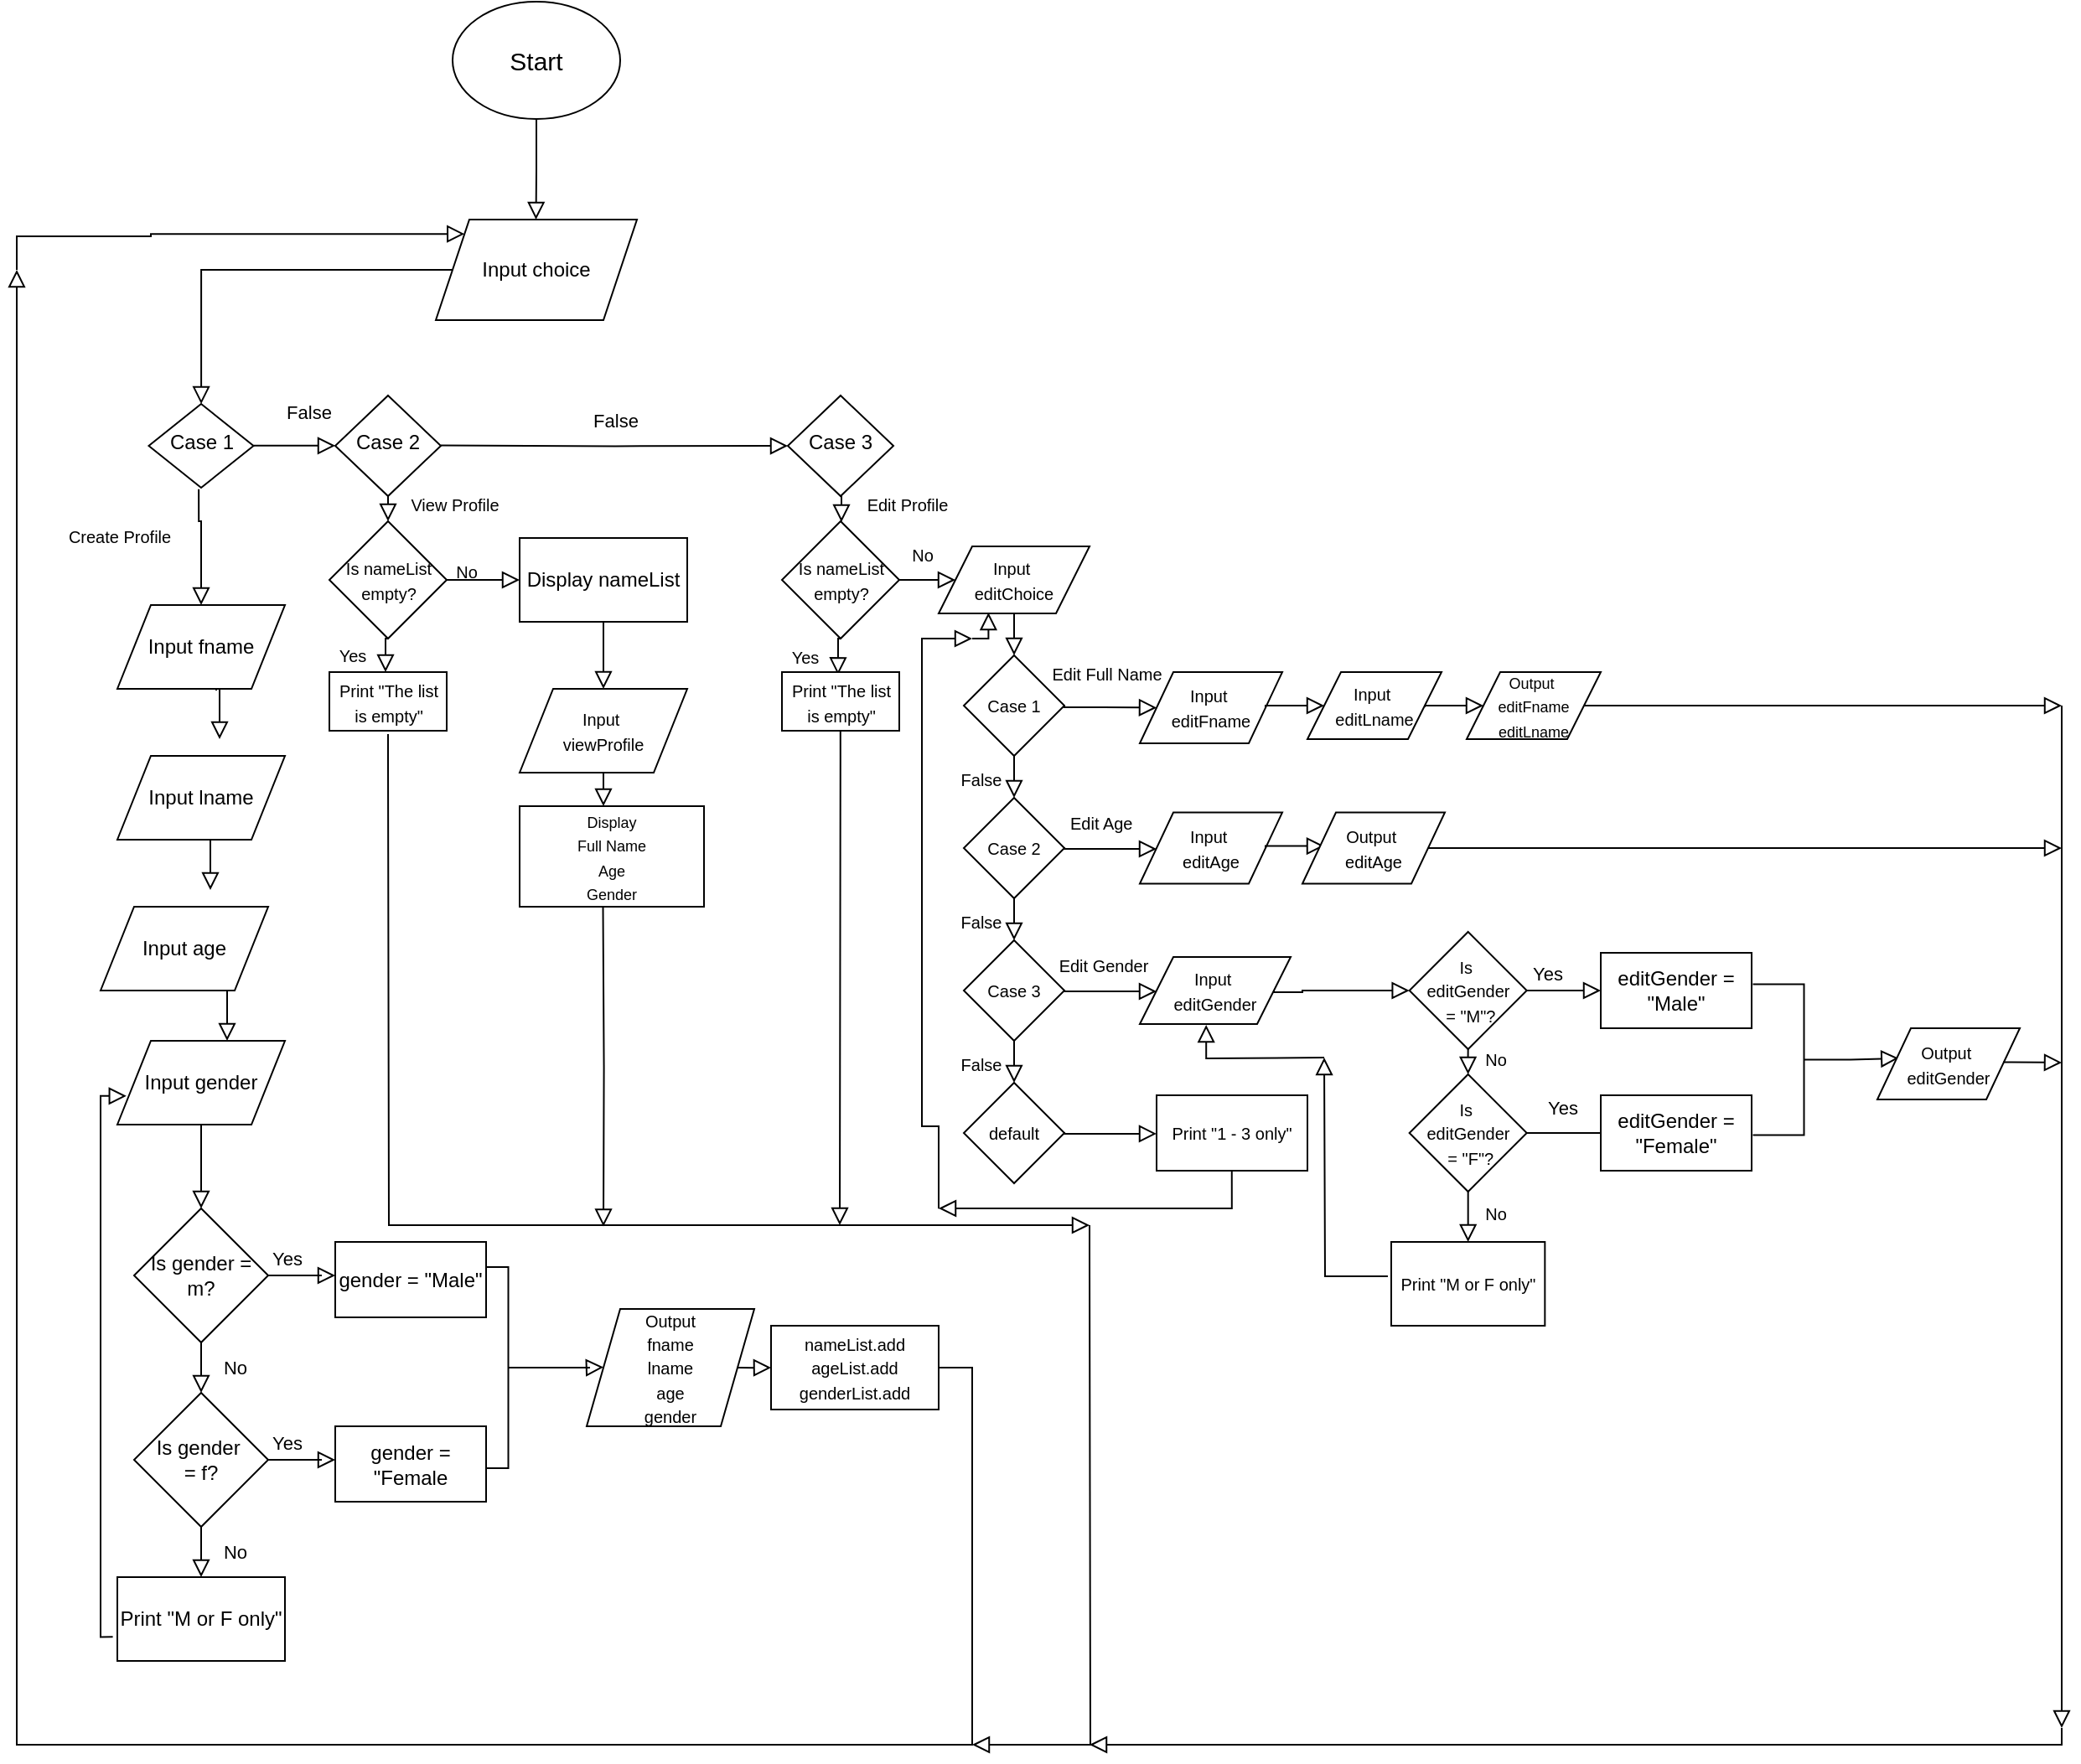 <mxfile version="25.0.1">
  <diagram id="C5RBs43oDa-KdzZeNtuy" name="Page-1">
    <mxGraphModel dx="1500" dy="746" grid="1" gridSize="10" guides="1" tooltips="1" connect="1" arrows="1" fold="1" page="1" pageScale="1" pageWidth="1654" pageHeight="2336" math="0" shadow="0">
      <root>
        <mxCell id="WIyWlLk6GJQsqaUBKTNV-0" />
        <mxCell id="WIyWlLk6GJQsqaUBKTNV-1" parent="WIyWlLk6GJQsqaUBKTNV-0" />
        <mxCell id="WIyWlLk6GJQsqaUBKTNV-2" value="" style="rounded=0;html=1;jettySize=auto;orthogonalLoop=1;fontSize=11;endArrow=block;endFill=0;endSize=8;strokeWidth=1;shadow=0;labelBackgroundColor=none;edgeStyle=orthogonalEdgeStyle;exitX=0.5;exitY=1;exitDx=0;exitDy=0;" parent="WIyWlLk6GJQsqaUBKTNV-1" source="nmM_pcnVhzWw3TYfgnPR-0" edge="1">
          <mxGeometry relative="1" as="geometry">
            <mxPoint x="369.77" y="80" as="sourcePoint" />
            <mxPoint x="369.77" y="130" as="targetPoint" />
          </mxGeometry>
        </mxCell>
        <mxCell id="WIyWlLk6GJQsqaUBKTNV-4" value="" style="rounded=0;html=1;jettySize=auto;orthogonalLoop=1;fontSize=11;endArrow=block;endFill=0;endSize=8;strokeWidth=1;shadow=0;labelBackgroundColor=none;edgeStyle=orthogonalEdgeStyle;" parent="WIyWlLk6GJQsqaUBKTNV-1" source="nmM_pcnVhzWw3TYfgnPR-1" target="WIyWlLk6GJQsqaUBKTNV-10" edge="1">
          <mxGeometry y="20" relative="1" as="geometry">
            <mxPoint as="offset" />
            <mxPoint x="370" y="200.0" as="sourcePoint" />
          </mxGeometry>
        </mxCell>
        <mxCell id="WIyWlLk6GJQsqaUBKTNV-8" value="False" style="rounded=0;html=1;jettySize=auto;orthogonalLoop=1;fontSize=11;endArrow=block;endFill=0;endSize=8;strokeWidth=1;shadow=0;labelBackgroundColor=none;edgeStyle=orthogonalEdgeStyle;" parent="WIyWlLk6GJQsqaUBKTNV-1" edge="1">
          <mxGeometry x="0.333" y="20" relative="1" as="geometry">
            <mxPoint as="offset" />
            <mxPoint x="201.25" y="264.86" as="sourcePoint" />
            <mxPoint x="250" y="264.86" as="targetPoint" />
            <Array as="points">
              <mxPoint x="250" y="264.86" />
            </Array>
          </mxGeometry>
        </mxCell>
        <mxCell id="WIyWlLk6GJQsqaUBKTNV-10" value="Case 1" style="rhombus;whiteSpace=wrap;html=1;shadow=0;fontFamily=Helvetica;fontSize=12;align=center;strokeWidth=1;spacing=6;spacingTop=-4;" parent="WIyWlLk6GJQsqaUBKTNV-1" vertex="1">
          <mxGeometry x="138.75" y="240" width="62.5" height="50" as="geometry" />
        </mxCell>
        <mxCell id="nmM_pcnVhzWw3TYfgnPR-0" value="&lt;font style=&quot;font-size: 15px;&quot;&gt;Start&lt;/font&gt;" style="ellipse;whiteSpace=wrap;html=1;" parent="WIyWlLk6GJQsqaUBKTNV-1" vertex="1">
          <mxGeometry x="320" width="100" height="70" as="geometry" />
        </mxCell>
        <mxCell id="nmM_pcnVhzWw3TYfgnPR-1" value="Input choice" style="shape=parallelogram;perimeter=parallelogramPerimeter;whiteSpace=wrap;html=1;fixedSize=1;" parent="WIyWlLk6GJQsqaUBKTNV-1" vertex="1">
          <mxGeometry x="310" y="130" width="120" height="60" as="geometry" />
        </mxCell>
        <mxCell id="nmM_pcnVhzWw3TYfgnPR-4" value="Input fname" style="shape=parallelogram;perimeter=parallelogramPerimeter;whiteSpace=wrap;html=1;fixedSize=1;" parent="WIyWlLk6GJQsqaUBKTNV-1" vertex="1">
          <mxGeometry x="120" y="360" width="100" height="50" as="geometry" />
        </mxCell>
        <mxCell id="nmM_pcnVhzWw3TYfgnPR-9" value="&lt;font style=&quot;font-size: 10px;&quot;&gt;Create Profile&lt;/font&gt;" style="rounded=0;html=1;jettySize=auto;orthogonalLoop=1;fontSize=11;endArrow=block;endFill=0;endSize=8;strokeWidth=1;shadow=0;labelBackgroundColor=none;edgeStyle=orthogonalEdgeStyle;exitX=0.477;exitY=1.017;exitDx=0;exitDy=0;exitPerimeter=0;entryX=0.5;entryY=0;entryDx=0;entryDy=0;" parent="WIyWlLk6GJQsqaUBKTNV-1" source="WIyWlLk6GJQsqaUBKTNV-10" target="nmM_pcnVhzWw3TYfgnPR-4" edge="1">
          <mxGeometry x="-0.196" y="-49" relative="1" as="geometry">
            <mxPoint y="1" as="offset" />
            <mxPoint x="140" y="330" as="sourcePoint" />
            <mxPoint x="260" y="330" as="targetPoint" />
            <Array as="points">
              <mxPoint x="169" y="310" />
              <mxPoint x="170" y="310" />
            </Array>
          </mxGeometry>
        </mxCell>
        <mxCell id="nmM_pcnVhzWw3TYfgnPR-10" value="Input lname" style="shape=parallelogram;perimeter=parallelogramPerimeter;whiteSpace=wrap;html=1;fixedSize=1;" parent="WIyWlLk6GJQsqaUBKTNV-1" vertex="1">
          <mxGeometry x="120" y="450" width="100" height="50" as="geometry" />
        </mxCell>
        <mxCell id="nmM_pcnVhzWw3TYfgnPR-11" value="Input age" style="shape=parallelogram;perimeter=parallelogramPerimeter;whiteSpace=wrap;html=1;fixedSize=1;" parent="WIyWlLk6GJQsqaUBKTNV-1" vertex="1">
          <mxGeometry x="110" y="540" width="100" height="50" as="geometry" />
        </mxCell>
        <mxCell id="nmM_pcnVhzWw3TYfgnPR-13" value="" style="rounded=0;html=1;jettySize=auto;orthogonalLoop=1;fontSize=11;endArrow=block;endFill=0;endSize=8;strokeWidth=1;shadow=0;labelBackgroundColor=none;edgeStyle=orthogonalEdgeStyle;exitX=0.477;exitY=1.017;exitDx=0;exitDy=0;exitPerimeter=0;" parent="WIyWlLk6GJQsqaUBKTNV-1" edge="1">
          <mxGeometry x="0.084" y="50" relative="1" as="geometry">
            <mxPoint as="offset" />
            <mxPoint x="179" y="411" as="sourcePoint" />
            <mxPoint x="181" y="440" as="targetPoint" />
            <Array as="points">
              <mxPoint x="179" y="410" />
              <mxPoint x="181" y="410" />
            </Array>
          </mxGeometry>
        </mxCell>
        <mxCell id="nmM_pcnVhzWw3TYfgnPR-14" value="" style="rounded=0;html=1;jettySize=auto;orthogonalLoop=1;fontSize=11;endArrow=block;endFill=0;endSize=8;strokeWidth=1;shadow=0;labelBackgroundColor=none;edgeStyle=orthogonalEdgeStyle;exitX=0.5;exitY=1;exitDx=0;exitDy=0;entryX=0.5;entryY=0;entryDx=0;entryDy=0;" parent="WIyWlLk6GJQsqaUBKTNV-1" edge="1">
          <mxGeometry x="0.084" y="50" relative="1" as="geometry">
            <mxPoint as="offset" />
            <mxPoint x="164.5" y="500" as="sourcePoint" />
            <mxPoint x="175.5" y="530" as="targetPoint" />
            <Array as="points">
              <mxPoint x="175.5" y="500" />
            </Array>
          </mxGeometry>
        </mxCell>
        <mxCell id="nmM_pcnVhzWw3TYfgnPR-15" value="Input gender" style="shape=parallelogram;perimeter=parallelogramPerimeter;whiteSpace=wrap;html=1;fixedSize=1;" parent="WIyWlLk6GJQsqaUBKTNV-1" vertex="1">
          <mxGeometry x="120" y="620" width="100" height="50" as="geometry" />
        </mxCell>
        <mxCell id="nmM_pcnVhzWw3TYfgnPR-16" value="" style="rounded=0;html=1;jettySize=auto;orthogonalLoop=1;fontSize=11;endArrow=block;endFill=0;endSize=8;strokeWidth=1;shadow=0;labelBackgroundColor=none;edgeStyle=orthogonalEdgeStyle;exitX=0.5;exitY=1;exitDx=0;exitDy=0;entryX=0.5;entryY=0;entryDx=0;entryDy=0;" parent="WIyWlLk6GJQsqaUBKTNV-1" edge="1">
          <mxGeometry x="0.084" y="50" relative="1" as="geometry">
            <mxPoint as="offset" />
            <mxPoint x="174.5" y="590" as="sourcePoint" />
            <mxPoint x="185.5" y="620" as="targetPoint" />
            <Array as="points">
              <mxPoint x="185.5" y="590" />
            </Array>
          </mxGeometry>
        </mxCell>
        <mxCell id="nmM_pcnVhzWw3TYfgnPR-19" value="Is gender = m?" style="rhombus;whiteSpace=wrap;html=1;" parent="WIyWlLk6GJQsqaUBKTNV-1" vertex="1">
          <mxGeometry x="130" y="720" width="80" height="80" as="geometry" />
        </mxCell>
        <mxCell id="nmM_pcnVhzWw3TYfgnPR-24" value="" style="rounded=0;html=1;jettySize=auto;orthogonalLoop=1;fontSize=11;endArrow=block;endFill=0;endSize=8;strokeWidth=1;shadow=0;labelBackgroundColor=none;edgeStyle=orthogonalEdgeStyle;exitX=0.5;exitY=1;exitDx=0;exitDy=0;entryX=0.5;entryY=0;entryDx=0;entryDy=0;" parent="WIyWlLk6GJQsqaUBKTNV-1" source="nmM_pcnVhzWw3TYfgnPR-15" target="nmM_pcnVhzWw3TYfgnPR-19" edge="1">
          <mxGeometry x="0.084" y="50" relative="1" as="geometry">
            <mxPoint as="offset" />
            <mxPoint x="184.5" y="670.0" as="sourcePoint" />
            <mxPoint x="175.5" y="710" as="targetPoint" />
            <Array as="points">
              <mxPoint x="170" y="700" />
              <mxPoint x="170" y="700" />
            </Array>
          </mxGeometry>
        </mxCell>
        <mxCell id="nmM_pcnVhzWw3TYfgnPR-26" value="Yes" style="rounded=0;html=1;jettySize=auto;orthogonalLoop=1;fontSize=11;endArrow=block;endFill=0;endSize=8;strokeWidth=1;shadow=0;labelBackgroundColor=none;edgeStyle=orthogonalEdgeStyle;exitX=1;exitY=0.5;exitDx=0;exitDy=0;" parent="WIyWlLk6GJQsqaUBKTNV-1" source="nmM_pcnVhzWw3TYfgnPR-19" edge="1">
          <mxGeometry x="-0.444" y="10" relative="1" as="geometry">
            <mxPoint as="offset" />
            <mxPoint x="240" y="761" as="sourcePoint" />
            <mxPoint x="250" y="760" as="targetPoint" />
            <Array as="points">
              <mxPoint x="242" y="760" />
            </Array>
          </mxGeometry>
        </mxCell>
        <mxCell id="nmM_pcnVhzWw3TYfgnPR-27" value="No" style="rounded=0;html=1;jettySize=auto;orthogonalLoop=1;fontSize=11;endArrow=block;endFill=0;endSize=8;strokeWidth=1;shadow=0;labelBackgroundColor=none;edgeStyle=orthogonalEdgeStyle;exitX=0.5;exitY=1;exitDx=0;exitDy=0;" parent="WIyWlLk6GJQsqaUBKTNV-1" source="nmM_pcnVhzWw3TYfgnPR-19" edge="1">
          <mxGeometry y="20" relative="1" as="geometry">
            <mxPoint as="offset" />
            <mxPoint x="169" y="811" as="sourcePoint" />
            <mxPoint x="170" y="830" as="targetPoint" />
            <Array as="points">
              <mxPoint x="170" y="820" />
              <mxPoint x="170" y="820" />
            </Array>
          </mxGeometry>
        </mxCell>
        <mxCell id="nmM_pcnVhzWw3TYfgnPR-34" value="Is gender&amp;nbsp;&lt;div&gt;= f?&lt;/div&gt;" style="rhombus;whiteSpace=wrap;html=1;" parent="WIyWlLk6GJQsqaUBKTNV-1" vertex="1">
          <mxGeometry x="130" y="830" width="80" height="80" as="geometry" />
        </mxCell>
        <mxCell id="nmM_pcnVhzWw3TYfgnPR-35" value="Yes" style="rounded=0;html=1;jettySize=auto;orthogonalLoop=1;fontSize=11;endArrow=block;endFill=0;endSize=8;strokeWidth=1;shadow=0;labelBackgroundColor=none;edgeStyle=orthogonalEdgeStyle;exitX=1;exitY=0.5;exitDx=0;exitDy=0;" parent="WIyWlLk6GJQsqaUBKTNV-1" source="nmM_pcnVhzWw3TYfgnPR-34" edge="1">
          <mxGeometry x="-0.444" y="10" relative="1" as="geometry">
            <mxPoint as="offset" />
            <mxPoint x="240" y="871" as="sourcePoint" />
            <mxPoint x="250" y="870" as="targetPoint" />
            <Array as="points">
              <mxPoint x="242" y="870" />
            </Array>
          </mxGeometry>
        </mxCell>
        <mxCell id="nmM_pcnVhzWw3TYfgnPR-36" value="No" style="rounded=0;html=1;jettySize=auto;orthogonalLoop=1;fontSize=11;endArrow=block;endFill=0;endSize=8;strokeWidth=1;shadow=0;labelBackgroundColor=none;edgeStyle=orthogonalEdgeStyle;exitX=0.5;exitY=1;exitDx=0;exitDy=0;" parent="WIyWlLk6GJQsqaUBKTNV-1" source="nmM_pcnVhzWw3TYfgnPR-34" edge="1">
          <mxGeometry y="20" relative="1" as="geometry">
            <mxPoint as="offset" />
            <mxPoint x="169" y="921" as="sourcePoint" />
            <mxPoint x="170" y="940" as="targetPoint" />
            <Array as="points">
              <mxPoint x="170" y="930" />
              <mxPoint x="170" y="930" />
            </Array>
          </mxGeometry>
        </mxCell>
        <mxCell id="nmM_pcnVhzWw3TYfgnPR-37" value="Print &quot;M or F only&quot;" style="rounded=0;whiteSpace=wrap;html=1;" parent="WIyWlLk6GJQsqaUBKTNV-1" vertex="1">
          <mxGeometry x="120" y="940" width="100" height="50" as="geometry" />
        </mxCell>
        <mxCell id="nmM_pcnVhzWw3TYfgnPR-38" value="" style="rounded=0;html=1;jettySize=auto;orthogonalLoop=1;fontSize=11;endArrow=block;endFill=0;endSize=8;strokeWidth=1;shadow=0;labelBackgroundColor=none;edgeStyle=orthogonalEdgeStyle;exitX=-0.027;exitY=0.713;exitDx=0;exitDy=0;entryX=0.054;entryY=0.658;entryDx=0;entryDy=0;exitPerimeter=0;entryPerimeter=0;" parent="WIyWlLk6GJQsqaUBKTNV-1" source="nmM_pcnVhzWw3TYfgnPR-37" target="nmM_pcnVhzWw3TYfgnPR-15" edge="1">
          <mxGeometry x="0.085" y="50" relative="1" as="geometry">
            <mxPoint as="offset" />
            <mxPoint x="110" y="977.5" as="sourcePoint" />
            <mxPoint x="120" y="652.5" as="targetPoint" />
            <Array as="points">
              <mxPoint x="110" y="976" />
              <mxPoint x="110" y="653" />
            </Array>
          </mxGeometry>
        </mxCell>
        <mxCell id="nmM_pcnVhzWw3TYfgnPR-39" value="gender = &quot;Male&quot;" style="rounded=0;whiteSpace=wrap;html=1;" parent="WIyWlLk6GJQsqaUBKTNV-1" vertex="1">
          <mxGeometry x="250" y="740" width="90" height="45" as="geometry" />
        </mxCell>
        <mxCell id="nmM_pcnVhzWw3TYfgnPR-40" value="gender = &quot;Female" style="rounded=0;whiteSpace=wrap;html=1;" parent="WIyWlLk6GJQsqaUBKTNV-1" vertex="1">
          <mxGeometry x="250" y="850" width="90" height="45" as="geometry" />
        </mxCell>
        <mxCell id="nmM_pcnVhzWw3TYfgnPR-45" value="" style="shape=partialRectangle;bottom=1;right=1;left=1;top=0;fillColor=none;routingCenterX=-0.5;rotation=-90;" parent="WIyWlLk6GJQsqaUBKTNV-1" vertex="1">
          <mxGeometry x="287" y="808.75" width="120" height="12.5" as="geometry" />
        </mxCell>
        <mxCell id="nmM_pcnVhzWw3TYfgnPR-46" value="" style="rounded=0;html=1;jettySize=auto;orthogonalLoop=1;fontSize=11;endArrow=block;endFill=0;endSize=8;strokeWidth=1;shadow=0;labelBackgroundColor=none;edgeStyle=orthogonalEdgeStyle;exitX=0.5;exitY=1;exitDx=0;exitDy=0;" parent="WIyWlLk6GJQsqaUBKTNV-1" source="nmM_pcnVhzWw3TYfgnPR-45" edge="1">
          <mxGeometry x="-0.444" y="10" relative="1" as="geometry">
            <mxPoint as="offset" />
            <mxPoint x="370" y="814.76" as="sourcePoint" />
            <mxPoint x="410" y="814.76" as="targetPoint" />
            <Array as="points">
              <mxPoint x="402" y="815" />
            </Array>
          </mxGeometry>
        </mxCell>
        <mxCell id="nmM_pcnVhzWw3TYfgnPR-48" value="&lt;font style=&quot;font-size: 10px;&quot;&gt;Output&lt;/font&gt;&lt;div&gt;&lt;font style=&quot;font-size: 10px;&quot;&gt;fname&lt;/font&gt;&lt;/div&gt;&lt;div&gt;&lt;font style=&quot;font-size: 10px;&quot;&gt;lname&lt;/font&gt;&lt;/div&gt;&lt;div&gt;&lt;font style=&quot;font-size: 10px;&quot;&gt;age&lt;/font&gt;&lt;/div&gt;&lt;div&gt;&lt;font style=&quot;font-size: 10px;&quot;&gt;gender&lt;/font&gt;&lt;/div&gt;" style="shape=parallelogram;perimeter=parallelogramPerimeter;whiteSpace=wrap;html=1;fixedSize=1;" parent="WIyWlLk6GJQsqaUBKTNV-1" vertex="1">
          <mxGeometry x="400" y="780" width="100" height="70" as="geometry" />
        </mxCell>
        <mxCell id="nmM_pcnVhzWw3TYfgnPR-49" value="&lt;font style=&quot;font-size: 10px;&quot;&gt;nameList.add&lt;/font&gt;&lt;div&gt;&lt;font style=&quot;font-size: 10px;&quot;&gt;ageList.add&lt;/font&gt;&lt;/div&gt;&lt;div&gt;&lt;font style=&quot;font-size: 10px;&quot;&gt;genderList.add&lt;/font&gt;&lt;/div&gt;" style="rounded=0;whiteSpace=wrap;html=1;" parent="WIyWlLk6GJQsqaUBKTNV-1" vertex="1">
          <mxGeometry x="510" y="790" width="100" height="50" as="geometry" />
        </mxCell>
        <mxCell id="nmM_pcnVhzWw3TYfgnPR-50" value="" style="rounded=0;html=1;jettySize=auto;orthogonalLoop=1;fontSize=11;endArrow=block;endFill=0;endSize=8;strokeWidth=1;shadow=0;labelBackgroundColor=none;edgeStyle=orthogonalEdgeStyle;exitX=0.5;exitY=1;exitDx=0;exitDy=0;" parent="WIyWlLk6GJQsqaUBKTNV-1" edge="1">
          <mxGeometry x="-0.444" y="10" relative="1" as="geometry">
            <mxPoint as="offset" />
            <mxPoint x="490" y="815.05" as="sourcePoint" />
            <mxPoint x="510" y="815" as="targetPoint" />
            <Array as="points">
              <mxPoint x="500" y="815" />
            </Array>
          </mxGeometry>
        </mxCell>
        <mxCell id="nmM_pcnVhzWw3TYfgnPR-51" value="" style="rounded=0;html=1;jettySize=auto;orthogonalLoop=1;fontSize=11;endArrow=block;endFill=0;endSize=8;strokeWidth=1;shadow=0;labelBackgroundColor=none;edgeStyle=orthogonalEdgeStyle;exitX=1;exitY=0.5;exitDx=0;exitDy=0;" parent="WIyWlLk6GJQsqaUBKTNV-1" source="nmM_pcnVhzWw3TYfgnPR-49" edge="1">
          <mxGeometry x="0.085" y="50" relative="1" as="geometry">
            <mxPoint as="offset" />
            <mxPoint x="728" y="990" as="sourcePoint" />
            <mxPoint x="60" y="160" as="targetPoint" />
            <Array as="points">
              <mxPoint x="630" y="815" />
              <mxPoint x="630" y="1040" />
            </Array>
          </mxGeometry>
        </mxCell>
        <mxCell id="nmM_pcnVhzWw3TYfgnPR-53" value="Case 2" style="rhombus;whiteSpace=wrap;html=1;shadow=0;fontFamily=Helvetica;fontSize=12;align=center;strokeWidth=1;spacing=6;spacingTop=-4;" parent="WIyWlLk6GJQsqaUBKTNV-1" vertex="1">
          <mxGeometry x="250" y="235" width="63" height="60" as="geometry" />
        </mxCell>
        <mxCell id="nmM_pcnVhzWw3TYfgnPR-54" value="&lt;span style=&quot;font-size: 10px;&quot;&gt;Is nameList empty?&lt;/span&gt;" style="rhombus;whiteSpace=wrap;html=1;" parent="WIyWlLk6GJQsqaUBKTNV-1" vertex="1">
          <mxGeometry x="246.5" y="310" width="70" height="70" as="geometry" />
        </mxCell>
        <mxCell id="nmM_pcnVhzWw3TYfgnPR-55" value="&lt;span style=&quot;font-size: 10px;&quot;&gt;View Profile&lt;/span&gt;" style="rounded=0;html=1;jettySize=auto;orthogonalLoop=1;fontSize=11;endArrow=block;endFill=0;endSize=8;strokeWidth=1;shadow=0;labelBackgroundColor=none;edgeStyle=orthogonalEdgeStyle;entryX=0.5;entryY=0;entryDx=0;entryDy=0;exitX=0.5;exitY=1;exitDx=0;exitDy=0;" parent="WIyWlLk6GJQsqaUBKTNV-1" source="nmM_pcnVhzWw3TYfgnPR-53" target="nmM_pcnVhzWw3TYfgnPR-54" edge="1">
          <mxGeometry x="-0.333" y="39" relative="1" as="geometry">
            <mxPoint as="offset" />
            <mxPoint x="281" y="300" as="sourcePoint" />
            <mxPoint x="282" y="360" as="targetPoint" />
            <Array as="points">
              <mxPoint x="282" y="310" />
            </Array>
          </mxGeometry>
        </mxCell>
        <mxCell id="nmM_pcnVhzWw3TYfgnPR-59" value="&lt;font style=&quot;font-size: 10px;&quot;&gt;Yes&lt;/font&gt;" style="rounded=0;html=1;jettySize=auto;orthogonalLoop=1;fontSize=11;endArrow=block;endFill=0;endSize=8;strokeWidth=1;shadow=0;labelBackgroundColor=none;edgeStyle=orthogonalEdgeStyle;exitX=0.5;exitY=1;exitDx=0;exitDy=0;" parent="WIyWlLk6GJQsqaUBKTNV-1" source="nmM_pcnVhzWw3TYfgnPR-54" edge="1">
          <mxGeometry x="0.07" y="-20" relative="1" as="geometry">
            <mxPoint as="offset" />
            <mxPoint x="280" y="384.76" as="sourcePoint" />
            <mxPoint x="280" y="400" as="targetPoint" />
            <Array as="points">
              <mxPoint x="280" y="380" />
            </Array>
          </mxGeometry>
        </mxCell>
        <mxCell id="nmM_pcnVhzWw3TYfgnPR-60" value="&lt;font style=&quot;font-size: 10px;&quot;&gt;Print &quot;The list is empty&quot;&lt;/font&gt;" style="rounded=0;whiteSpace=wrap;html=1;" parent="WIyWlLk6GJQsqaUBKTNV-1" vertex="1">
          <mxGeometry x="246.5" y="400" width="70" height="35" as="geometry" />
        </mxCell>
        <mxCell id="nmM_pcnVhzWw3TYfgnPR-61" value="" style="rounded=0;html=1;jettySize=auto;orthogonalLoop=1;fontSize=11;endArrow=block;endFill=0;endSize=8;strokeWidth=1;shadow=0;labelBackgroundColor=none;edgeStyle=orthogonalEdgeStyle;exitX=0.5;exitY=1;exitDx=0;exitDy=0;" parent="WIyWlLk6GJQsqaUBKTNV-1" edge="1">
          <mxGeometry x="0.084" y="50" relative="1" as="geometry">
            <mxPoint as="offset" />
            <mxPoint x="281.5" y="437" as="sourcePoint" />
            <mxPoint x="700" y="730" as="targetPoint" />
            <Array as="points">
              <mxPoint x="282" y="452" />
              <mxPoint x="282" y="452" />
            </Array>
          </mxGeometry>
        </mxCell>
        <mxCell id="nmM_pcnVhzWw3TYfgnPR-63" value="" style="rounded=0;html=1;jettySize=auto;orthogonalLoop=1;fontSize=11;endArrow=block;endFill=0;endSize=8;strokeWidth=1;shadow=0;labelBackgroundColor=none;edgeStyle=orthogonalEdgeStyle;" parent="WIyWlLk6GJQsqaUBKTNV-1" edge="1">
          <mxGeometry x="0.084" y="50" relative="1" as="geometry">
            <mxPoint as="offset" />
            <mxPoint x="700" y="730" as="sourcePoint" />
            <mxPoint x="630" y="1040" as="targetPoint" />
            <Array as="points">
              <mxPoint x="700.5" y="745" />
              <mxPoint x="700.5" y="745" />
            </Array>
          </mxGeometry>
        </mxCell>
        <mxCell id="onvFenYRGIzPvqWmlH2S-6" value="&lt;font style=&quot;font-size: 10px;&quot;&gt;No&lt;/font&gt;" style="rounded=0;html=1;jettySize=auto;orthogonalLoop=1;fontSize=11;endArrow=block;endFill=0;endSize=8;strokeWidth=1;shadow=0;labelBackgroundColor=none;edgeStyle=orthogonalEdgeStyle;exitX=1;exitY=0.5;exitDx=0;exitDy=0;" edge="1" parent="WIyWlLk6GJQsqaUBKTNV-1" source="nmM_pcnVhzWw3TYfgnPR-54">
          <mxGeometry x="-0.505" y="5" relative="1" as="geometry">
            <mxPoint as="offset" />
            <mxPoint x="348" y="350" as="sourcePoint" />
            <mxPoint x="360" y="345" as="targetPoint" />
            <Array as="points">
              <mxPoint x="346" y="345" />
            </Array>
          </mxGeometry>
        </mxCell>
        <mxCell id="onvFenYRGIzPvqWmlH2S-7" value="Display nameList" style="rounded=0;whiteSpace=wrap;html=1;" vertex="1" parent="WIyWlLk6GJQsqaUBKTNV-1">
          <mxGeometry x="360" y="320" width="100" height="50" as="geometry" />
        </mxCell>
        <mxCell id="onvFenYRGIzPvqWmlH2S-8" value="&lt;font style=&quot;font-size: 10px;&quot;&gt;Input&amp;nbsp;&lt;/font&gt;&lt;div&gt;&lt;font style=&quot;font-size: 10px;&quot;&gt;viewProfile&lt;/font&gt;&lt;/div&gt;" style="shape=parallelogram;perimeter=parallelogramPerimeter;whiteSpace=wrap;html=1;fixedSize=1;" vertex="1" parent="WIyWlLk6GJQsqaUBKTNV-1">
          <mxGeometry x="360" y="410" width="100" height="50" as="geometry" />
        </mxCell>
        <mxCell id="onvFenYRGIzPvqWmlH2S-10" value="" style="rounded=0;html=1;jettySize=auto;orthogonalLoop=1;fontSize=11;endArrow=block;endFill=0;endSize=8;strokeWidth=1;shadow=0;labelBackgroundColor=none;edgeStyle=orthogonalEdgeStyle;exitX=0.5;exitY=1;exitDx=0;exitDy=0;entryX=0.5;entryY=0;entryDx=0;entryDy=0;" edge="1" parent="WIyWlLk6GJQsqaUBKTNV-1" source="onvFenYRGIzPvqWmlH2S-7" target="onvFenYRGIzPvqWmlH2S-8">
          <mxGeometry y="30" relative="1" as="geometry">
            <mxPoint as="offset" />
            <mxPoint x="417" y="399.26" as="sourcePoint" />
            <mxPoint x="460" y="399.26" as="targetPoint" />
            <Array as="points" />
          </mxGeometry>
        </mxCell>
        <mxCell id="onvFenYRGIzPvqWmlH2S-12" value="&lt;font style=&quot;font-size: 9px;&quot;&gt;Display&lt;/font&gt;&lt;div&gt;&lt;font style=&quot;font-size: 9px;&quot;&gt;Full Name&lt;/font&gt;&lt;/div&gt;&lt;div&gt;&lt;font style=&quot;font-size: 9px;&quot;&gt;Age&lt;/font&gt;&lt;/div&gt;&lt;div&gt;&lt;font style=&quot;font-size: 9px;&quot;&gt;Gender&lt;/font&gt;&lt;/div&gt;" style="rounded=0;whiteSpace=wrap;html=1;" vertex="1" parent="WIyWlLk6GJQsqaUBKTNV-1">
          <mxGeometry x="360" y="480" width="110" height="60" as="geometry" />
        </mxCell>
        <mxCell id="onvFenYRGIzPvqWmlH2S-13" value="" style="rounded=0;html=1;jettySize=auto;orthogonalLoop=1;fontSize=11;endArrow=block;endFill=0;endSize=8;strokeWidth=1;shadow=0;labelBackgroundColor=none;edgeStyle=orthogonalEdgeStyle;entryX=0.5;entryY=0;entryDx=0;entryDy=0;" edge="1" parent="WIyWlLk6GJQsqaUBKTNV-1" source="onvFenYRGIzPvqWmlH2S-8">
          <mxGeometry y="30" relative="1" as="geometry">
            <mxPoint as="offset" />
            <mxPoint x="409.74" y="440" as="sourcePoint" />
            <mxPoint x="409.74" y="480" as="targetPoint" />
            <Array as="points" />
          </mxGeometry>
        </mxCell>
        <mxCell id="onvFenYRGIzPvqWmlH2S-14" value="" style="rounded=0;html=1;jettySize=auto;orthogonalLoop=1;fontSize=11;endArrow=block;endFill=0;endSize=8;strokeWidth=1;shadow=0;labelBackgroundColor=none;edgeStyle=orthogonalEdgeStyle;exitX=0.5;exitY=1;exitDx=0;exitDy=0;" edge="1" parent="WIyWlLk6GJQsqaUBKTNV-1">
          <mxGeometry y="30" relative="1" as="geometry">
            <mxPoint as="offset" />
            <mxPoint x="409.75" y="540" as="sourcePoint" />
            <mxPoint x="410" y="730.78" as="targetPoint" />
            <Array as="points" />
          </mxGeometry>
        </mxCell>
        <mxCell id="onvFenYRGIzPvqWmlH2S-15" value="Case 3" style="rhombus;whiteSpace=wrap;html=1;shadow=0;fontFamily=Helvetica;fontSize=12;align=center;strokeWidth=1;spacing=6;spacingTop=-4;" vertex="1" parent="WIyWlLk6GJQsqaUBKTNV-1">
          <mxGeometry x="520" y="235" width="63" height="60" as="geometry" />
        </mxCell>
        <mxCell id="onvFenYRGIzPvqWmlH2S-16" value="False" style="rounded=0;html=1;jettySize=auto;orthogonalLoop=1;fontSize=11;endArrow=block;endFill=0;endSize=8;strokeWidth=1;shadow=0;labelBackgroundColor=none;edgeStyle=orthogonalEdgeStyle;entryX=0;entryY=0.5;entryDx=0;entryDy=0;" edge="1" parent="WIyWlLk6GJQsqaUBKTNV-1" target="onvFenYRGIzPvqWmlH2S-15">
          <mxGeometry x="0.008" y="15" relative="1" as="geometry">
            <mxPoint as="offset" />
            <mxPoint x="313" y="264.74" as="sourcePoint" />
            <mxPoint x="361.75" y="264.74" as="targetPoint" />
            <Array as="points" />
          </mxGeometry>
        </mxCell>
        <mxCell id="onvFenYRGIzPvqWmlH2S-18" value="&lt;span style=&quot;font-size: 10px;&quot;&gt;Edit Profile&lt;/span&gt;" style="rounded=0;html=1;jettySize=auto;orthogonalLoop=1;fontSize=11;endArrow=block;endFill=0;endSize=8;strokeWidth=1;shadow=0;labelBackgroundColor=none;edgeStyle=orthogonalEdgeStyle;exitX=0.5;exitY=1;exitDx=0;exitDy=0;" edge="1" parent="WIyWlLk6GJQsqaUBKTNV-1" target="onvFenYRGIzPvqWmlH2S-19">
          <mxGeometry x="-0.333" y="39" relative="1" as="geometry">
            <mxPoint as="offset" />
            <mxPoint x="551" y="295" as="sourcePoint" />
            <mxPoint x="552" y="310" as="targetPoint" />
            <Array as="points">
              <mxPoint x="552" y="295" />
            </Array>
          </mxGeometry>
        </mxCell>
        <mxCell id="onvFenYRGIzPvqWmlH2S-19" value="&lt;span style=&quot;font-size: 10px;&quot;&gt;Is nameList empty?&lt;/span&gt;" style="rhombus;whiteSpace=wrap;html=1;" vertex="1" parent="WIyWlLk6GJQsqaUBKTNV-1">
          <mxGeometry x="516.5" y="310" width="70" height="70" as="geometry" />
        </mxCell>
        <mxCell id="onvFenYRGIzPvqWmlH2S-20" value="&lt;font style=&quot;font-size: 10px;&quot;&gt;Yes&lt;/font&gt;" style="rounded=0;html=1;jettySize=auto;orthogonalLoop=1;fontSize=11;endArrow=block;endFill=0;endSize=8;strokeWidth=1;shadow=0;labelBackgroundColor=none;edgeStyle=orthogonalEdgeStyle;entryX=0.478;entryY=0.048;entryDx=0;entryDy=0;entryPerimeter=0;exitX=0.5;exitY=1;exitDx=0;exitDy=0;" edge="1" parent="WIyWlLk6GJQsqaUBKTNV-1" source="onvFenYRGIzPvqWmlH2S-19" target="onvFenYRGIzPvqWmlH2S-21">
          <mxGeometry x="0.07" y="-20" relative="1" as="geometry">
            <mxPoint as="offset" />
            <mxPoint x="550" y="390" as="sourcePoint" />
            <mxPoint x="543.5" y="400" as="targetPoint" />
            <Array as="points">
              <mxPoint x="550" y="380" />
            </Array>
          </mxGeometry>
        </mxCell>
        <mxCell id="onvFenYRGIzPvqWmlH2S-21" value="&lt;font style=&quot;font-size: 10px;&quot;&gt;Print &quot;The list is empty&quot;&lt;/font&gt;" style="rounded=0;whiteSpace=wrap;html=1;" vertex="1" parent="WIyWlLk6GJQsqaUBKTNV-1">
          <mxGeometry x="516.5" y="400" width="70" height="35" as="geometry" />
        </mxCell>
        <mxCell id="onvFenYRGIzPvqWmlH2S-22" value="&lt;font style=&quot;font-size: 10px;&quot;&gt;No&lt;/font&gt;" style="rounded=0;html=1;jettySize=auto;orthogonalLoop=1;fontSize=11;endArrow=block;endFill=0;endSize=8;strokeWidth=1;shadow=0;labelBackgroundColor=none;edgeStyle=orthogonalEdgeStyle;exitX=1;exitY=0.5;exitDx=0;exitDy=0;" edge="1" parent="WIyWlLk6GJQsqaUBKTNV-1" source="onvFenYRGIzPvqWmlH2S-19" target="onvFenYRGIzPvqWmlH2S-23">
          <mxGeometry x="0.399" y="15" relative="1" as="geometry">
            <mxPoint as="offset" />
            <mxPoint x="611.5" y="350" as="sourcePoint" />
            <mxPoint x="623.5" y="345" as="targetPoint" />
            <Array as="points" />
          </mxGeometry>
        </mxCell>
        <mxCell id="onvFenYRGIzPvqWmlH2S-23" value="&lt;font style=&quot;font-size: 10px;&quot;&gt;Input&amp;nbsp;&lt;/font&gt;&lt;div&gt;&lt;font style=&quot;font-size: 10px;&quot;&gt;editChoice&lt;/font&gt;&lt;/div&gt;" style="shape=parallelogram;perimeter=parallelogramPerimeter;whiteSpace=wrap;html=1;fixedSize=1;" vertex="1" parent="WIyWlLk6GJQsqaUBKTNV-1">
          <mxGeometry x="610" y="325" width="90" height="40" as="geometry" />
        </mxCell>
        <mxCell id="onvFenYRGIzPvqWmlH2S-25" value="" style="rounded=0;html=1;jettySize=auto;orthogonalLoop=1;fontSize=11;endArrow=block;endFill=0;endSize=8;strokeWidth=1;shadow=0;labelBackgroundColor=none;edgeStyle=orthogonalEdgeStyle;entryX=0;entryY=0;entryDx=0;entryDy=0;" edge="1" parent="WIyWlLk6GJQsqaUBKTNV-1" target="nmM_pcnVhzWw3TYfgnPR-1">
          <mxGeometry y="30" relative="1" as="geometry">
            <mxPoint as="offset" />
            <mxPoint x="60" y="160" as="sourcePoint" />
            <mxPoint x="170" y="160" as="targetPoint" />
            <Array as="points">
              <mxPoint x="60" y="140" />
              <mxPoint x="140" y="140" />
              <mxPoint x="140" y="139" />
            </Array>
          </mxGeometry>
        </mxCell>
        <mxCell id="onvFenYRGIzPvqWmlH2S-26" value="&lt;span style=&quot;font-size: 10px;&quot;&gt;Case 1&lt;/span&gt;" style="rhombus;whiteSpace=wrap;html=1;" vertex="1" parent="WIyWlLk6GJQsqaUBKTNV-1">
          <mxGeometry x="625" y="390" width="60" height="60" as="geometry" />
        </mxCell>
        <mxCell id="onvFenYRGIzPvqWmlH2S-27" value="" style="rounded=0;html=1;jettySize=auto;orthogonalLoop=1;fontSize=11;endArrow=block;endFill=0;endSize=8;strokeWidth=1;shadow=0;labelBackgroundColor=none;edgeStyle=orthogonalEdgeStyle;entryX=0.5;entryY=0;entryDx=0;entryDy=0;exitX=0.5;exitY=1;exitDx=0;exitDy=0;" edge="1" parent="WIyWlLk6GJQsqaUBKTNV-1" source="onvFenYRGIzPvqWmlH2S-23" target="onvFenYRGIzPvqWmlH2S-26">
          <mxGeometry x="0.07" y="-20" relative="1" as="geometry">
            <mxPoint as="offset" />
            <mxPoint x="652" y="370" as="sourcePoint" />
            <mxPoint x="650" y="392" as="targetPoint" />
            <Array as="points">
              <mxPoint x="655" y="380" />
              <mxPoint x="655" y="380" />
            </Array>
          </mxGeometry>
        </mxCell>
        <mxCell id="onvFenYRGIzPvqWmlH2S-28" value="&lt;font style=&quot;font-size: 10px;&quot;&gt;Edit Full Name&lt;/font&gt;" style="rounded=0;html=1;jettySize=auto;orthogonalLoop=1;fontSize=11;endArrow=block;endFill=0;endSize=8;strokeWidth=1;shadow=0;labelBackgroundColor=none;edgeStyle=orthogonalEdgeStyle;exitX=1;exitY=0.5;exitDx=0;exitDy=0;entryX=0;entryY=0.5;entryDx=0;entryDy=0;" edge="1" parent="WIyWlLk6GJQsqaUBKTNV-1" source="onvFenYRGIzPvqWmlH2S-26" target="onvFenYRGIzPvqWmlH2S-30">
          <mxGeometry x="-0.09" y="20" relative="1" as="geometry">
            <mxPoint as="offset" />
            <mxPoint x="700" y="420" as="sourcePoint" />
            <mxPoint x="710" y="420" as="targetPoint" />
            <Array as="points">
              <mxPoint x="685" y="421" />
              <mxPoint x="708" y="421" />
            </Array>
          </mxGeometry>
        </mxCell>
        <mxCell id="onvFenYRGIzPvqWmlH2S-29" value="" style="rounded=0;html=1;jettySize=auto;orthogonalLoop=1;fontSize=11;endArrow=block;endFill=0;endSize=8;strokeWidth=1;shadow=0;labelBackgroundColor=none;edgeStyle=orthogonalEdgeStyle;exitX=0.5;exitY=1;exitDx=0;exitDy=0;" edge="1" parent="WIyWlLk6GJQsqaUBKTNV-1">
          <mxGeometry x="0.07" y="-20" relative="1" as="geometry">
            <mxPoint as="offset" />
            <mxPoint x="551.39" y="435" as="sourcePoint" />
            <mxPoint x="551" y="730" as="targetPoint" />
            <Array as="points">
              <mxPoint x="551.39" y="450" />
              <mxPoint x="551.39" y="450" />
            </Array>
          </mxGeometry>
        </mxCell>
        <mxCell id="onvFenYRGIzPvqWmlH2S-30" value="&lt;font style=&quot;font-size: 10px;&quot;&gt;Input&amp;nbsp;&lt;/font&gt;&lt;div&gt;&lt;font style=&quot;font-size: 10px;&quot;&gt;editFname&lt;/font&gt;&lt;/div&gt;" style="shape=parallelogram;perimeter=parallelogramPerimeter;whiteSpace=wrap;html=1;fixedSize=1;" vertex="1" parent="WIyWlLk6GJQsqaUBKTNV-1">
          <mxGeometry x="730" y="400" width="85" height="42.5" as="geometry" />
        </mxCell>
        <mxCell id="onvFenYRGIzPvqWmlH2S-33" value="" style="rounded=0;html=1;jettySize=auto;orthogonalLoop=1;fontSize=11;endArrow=block;endFill=0;endSize=8;strokeWidth=1;shadow=0;labelBackgroundColor=none;edgeStyle=orthogonalEdgeStyle;exitX=1;exitY=0.5;exitDx=0;exitDy=0;" edge="1" parent="WIyWlLk6GJQsqaUBKTNV-1" source="onvFenYRGIzPvqWmlH2S-30">
          <mxGeometry x="0.07" y="-20" relative="1" as="geometry">
            <mxPoint as="offset" />
            <mxPoint x="840" y="417.5" as="sourcePoint" />
            <mxPoint x="840" y="420" as="targetPoint" />
            <Array as="points">
              <mxPoint x="840" y="420" />
            </Array>
          </mxGeometry>
        </mxCell>
        <mxCell id="onvFenYRGIzPvqWmlH2S-34" value="&lt;font style=&quot;font-size: 10px;&quot;&gt;Input&amp;nbsp;&lt;/font&gt;&lt;div&gt;&lt;font style=&quot;font-size: 10px;&quot;&gt;editLname&lt;/font&gt;&lt;/div&gt;" style="shape=parallelogram;perimeter=parallelogramPerimeter;whiteSpace=wrap;html=1;fixedSize=1;" vertex="1" parent="WIyWlLk6GJQsqaUBKTNV-1">
          <mxGeometry x="830" y="400" width="80" height="40" as="geometry" />
        </mxCell>
        <mxCell id="onvFenYRGIzPvqWmlH2S-36" value="" style="rounded=0;html=1;jettySize=auto;orthogonalLoop=1;fontSize=11;endArrow=block;endFill=0;endSize=8;strokeWidth=1;shadow=0;labelBackgroundColor=none;edgeStyle=orthogonalEdgeStyle;exitX=1;exitY=0.5;exitDx=0;exitDy=0;" edge="1" parent="WIyWlLk6GJQsqaUBKTNV-1">
          <mxGeometry x="0.07" y="-20" relative="1" as="geometry">
            <mxPoint as="offset" />
            <mxPoint x="900" y="421" as="sourcePoint" />
            <mxPoint x="935" y="420" as="targetPoint" />
            <Array as="points">
              <mxPoint x="935" y="420" />
            </Array>
          </mxGeometry>
        </mxCell>
        <mxCell id="onvFenYRGIzPvqWmlH2S-37" value="&lt;font style=&quot;font-size: 9px;&quot;&gt;Output&amp;nbsp;&lt;/font&gt;&lt;div&gt;&lt;font style=&quot;font-size: 9px;&quot;&gt;editFname&lt;/font&gt;&lt;div&gt;&lt;font style=&quot;font-size: 9px;&quot;&gt;editLname&lt;/font&gt;&lt;/div&gt;&lt;/div&gt;" style="shape=parallelogram;perimeter=parallelogramPerimeter;whiteSpace=wrap;html=1;fixedSize=1;" vertex="1" parent="WIyWlLk6GJQsqaUBKTNV-1">
          <mxGeometry x="925" y="400" width="80" height="40" as="geometry" />
        </mxCell>
        <mxCell id="onvFenYRGIzPvqWmlH2S-38" value="" style="rounded=0;html=1;jettySize=auto;orthogonalLoop=1;fontSize=11;endArrow=block;endFill=0;endSize=8;strokeWidth=1;shadow=0;labelBackgroundColor=none;edgeStyle=orthogonalEdgeStyle;exitX=1;exitY=0.5;exitDx=0;exitDy=0;" edge="1" parent="WIyWlLk6GJQsqaUBKTNV-1" source="onvFenYRGIzPvqWmlH2S-37">
          <mxGeometry x="0.07" y="-20" relative="1" as="geometry">
            <mxPoint as="offset" />
            <mxPoint x="1009.997" y="426.087" as="sourcePoint" />
            <mxPoint x="1280" y="420" as="targetPoint" />
            <Array as="points">
              <mxPoint x="1170" y="420" />
              <mxPoint x="1170" y="420" />
            </Array>
          </mxGeometry>
        </mxCell>
        <mxCell id="onvFenYRGIzPvqWmlH2S-40" value="&lt;span style=&quot;font-size: 10px;&quot;&gt;Case 2&lt;/span&gt;" style="rhombus;whiteSpace=wrap;html=1;" vertex="1" parent="WIyWlLk6GJQsqaUBKTNV-1">
          <mxGeometry x="625" y="475" width="60" height="60" as="geometry" />
        </mxCell>
        <mxCell id="onvFenYRGIzPvqWmlH2S-41" value="&lt;font style=&quot;font-size: 10px;&quot;&gt;False&lt;/font&gt;" style="rounded=0;html=1;jettySize=auto;orthogonalLoop=1;fontSize=11;endArrow=block;endFill=0;endSize=8;strokeWidth=1;shadow=0;labelBackgroundColor=none;edgeStyle=orthogonalEdgeStyle;entryX=0.5;entryY=0;entryDx=0;entryDy=0;exitX=0.5;exitY=1;exitDx=0;exitDy=0;" edge="1" parent="WIyWlLk6GJQsqaUBKTNV-1" target="onvFenYRGIzPvqWmlH2S-40">
          <mxGeometry x="0.07" y="-20" relative="1" as="geometry">
            <mxPoint as="offset" />
            <mxPoint x="655" y="450" as="sourcePoint" />
            <mxPoint x="650" y="477" as="targetPoint" />
            <Array as="points">
              <mxPoint x="655" y="465" />
              <mxPoint x="655" y="465" />
            </Array>
          </mxGeometry>
        </mxCell>
        <mxCell id="onvFenYRGIzPvqWmlH2S-42" value="&lt;font style=&quot;font-size: 10px;&quot;&gt;Edit Age&amp;nbsp;&lt;/font&gt;" style="rounded=0;html=1;jettySize=auto;orthogonalLoop=1;fontSize=11;endArrow=block;endFill=0;endSize=8;strokeWidth=1;shadow=0;labelBackgroundColor=none;edgeStyle=orthogonalEdgeStyle;exitX=1;exitY=0.5;exitDx=0;exitDy=0;entryX=0;entryY=0.5;entryDx=0;entryDy=0;" edge="1" parent="WIyWlLk6GJQsqaUBKTNV-1">
          <mxGeometry x="-0.143" y="16" relative="1" as="geometry">
            <mxPoint as="offset" />
            <mxPoint x="685" y="504.5" as="sourcePoint" />
            <mxPoint x="740" y="505.5" as="targetPoint" />
            <Array as="points">
              <mxPoint x="685" y="505.5" />
              <mxPoint x="708" y="505.5" />
            </Array>
          </mxGeometry>
        </mxCell>
        <mxCell id="onvFenYRGIzPvqWmlH2S-43" value="&lt;span style=&quot;font-size: 10px;&quot;&gt;Input&amp;nbsp;&lt;/span&gt;&lt;div&gt;&lt;span style=&quot;font-size: 10px;&quot;&gt;editAge&lt;/span&gt;&lt;/div&gt;" style="shape=parallelogram;perimeter=parallelogramPerimeter;whiteSpace=wrap;html=1;fixedSize=1;" vertex="1" parent="WIyWlLk6GJQsqaUBKTNV-1">
          <mxGeometry x="730" y="483.75" width="85" height="42.5" as="geometry" />
        </mxCell>
        <mxCell id="onvFenYRGIzPvqWmlH2S-44" value="" style="rounded=0;html=1;jettySize=auto;orthogonalLoop=1;fontSize=11;endArrow=block;endFill=0;endSize=8;strokeWidth=1;shadow=0;labelBackgroundColor=none;edgeStyle=orthogonalEdgeStyle;exitX=1;exitY=0.5;exitDx=0;exitDy=0;" edge="1" parent="WIyWlLk6GJQsqaUBKTNV-1" source="onvFenYRGIzPvqWmlH2S-43">
          <mxGeometry x="0.07" y="-20" relative="1" as="geometry">
            <mxPoint as="offset" />
            <mxPoint x="840" y="501.25" as="sourcePoint" />
            <mxPoint x="840" y="503.75" as="targetPoint" />
            <Array as="points">
              <mxPoint x="840" y="503.75" />
            </Array>
          </mxGeometry>
        </mxCell>
        <mxCell id="onvFenYRGIzPvqWmlH2S-45" value="&lt;span style=&quot;font-size: 10px;&quot;&gt;Output&amp;nbsp;&lt;/span&gt;&lt;div&gt;&lt;span style=&quot;font-size: 10px;&quot;&gt;editAge&lt;/span&gt;&lt;/div&gt;" style="shape=parallelogram;perimeter=parallelogramPerimeter;whiteSpace=wrap;html=1;fixedSize=1;" vertex="1" parent="WIyWlLk6GJQsqaUBKTNV-1">
          <mxGeometry x="827" y="483.75" width="85" height="42.5" as="geometry" />
        </mxCell>
        <mxCell id="onvFenYRGIzPvqWmlH2S-46" value="&lt;font style=&quot;font-size: 10px;&quot;&gt;Input&amp;nbsp;&lt;/font&gt;&lt;div&gt;&lt;span style=&quot;font-size: 10px;&quot;&gt;editGender&lt;/span&gt;&lt;/div&gt;" style="shape=parallelogram;perimeter=parallelogramPerimeter;whiteSpace=wrap;html=1;fixedSize=1;" vertex="1" parent="WIyWlLk6GJQsqaUBKTNV-1">
          <mxGeometry x="730" y="570" width="90" height="40" as="geometry" />
        </mxCell>
        <mxCell id="onvFenYRGIzPvqWmlH2S-48" value="&lt;span style=&quot;font-size: 10px;&quot;&gt;Case 3&lt;/span&gt;" style="rhombus;whiteSpace=wrap;html=1;" vertex="1" parent="WIyWlLk6GJQsqaUBKTNV-1">
          <mxGeometry x="625" y="560" width="60" height="60" as="geometry" />
        </mxCell>
        <mxCell id="onvFenYRGIzPvqWmlH2S-49" value="&lt;font style=&quot;font-size: 10px;&quot;&gt;False&lt;/font&gt;" style="rounded=0;html=1;jettySize=auto;orthogonalLoop=1;fontSize=11;endArrow=block;endFill=0;endSize=8;strokeWidth=1;shadow=0;labelBackgroundColor=none;edgeStyle=orthogonalEdgeStyle;entryX=0.5;entryY=0;entryDx=0;entryDy=0;exitX=0.5;exitY=1;exitDx=0;exitDy=0;" edge="1" parent="WIyWlLk6GJQsqaUBKTNV-1" target="onvFenYRGIzPvqWmlH2S-48">
          <mxGeometry x="0.07" y="-20" relative="1" as="geometry">
            <mxPoint as="offset" />
            <mxPoint x="655" y="535" as="sourcePoint" />
            <mxPoint x="650" y="562" as="targetPoint" />
            <Array as="points">
              <mxPoint x="655" y="550" />
              <mxPoint x="655" y="550" />
            </Array>
          </mxGeometry>
        </mxCell>
        <mxCell id="onvFenYRGIzPvqWmlH2S-50" value="&lt;span style=&quot;font-size: 10px;&quot;&gt;default&lt;/span&gt;" style="rhombus;whiteSpace=wrap;html=1;" vertex="1" parent="WIyWlLk6GJQsqaUBKTNV-1">
          <mxGeometry x="625" y="645" width="60" height="60" as="geometry" />
        </mxCell>
        <mxCell id="onvFenYRGIzPvqWmlH2S-51" value="&lt;font style=&quot;font-size: 10px;&quot;&gt;False&lt;/font&gt;" style="rounded=0;html=1;jettySize=auto;orthogonalLoop=1;fontSize=11;endArrow=block;endFill=0;endSize=8;strokeWidth=1;shadow=0;labelBackgroundColor=none;edgeStyle=orthogonalEdgeStyle;entryX=0.5;entryY=0;entryDx=0;entryDy=0;exitX=0.5;exitY=1;exitDx=0;exitDy=0;" edge="1" parent="WIyWlLk6GJQsqaUBKTNV-1" target="onvFenYRGIzPvqWmlH2S-50">
          <mxGeometry x="0.07" y="-20" relative="1" as="geometry">
            <mxPoint as="offset" />
            <mxPoint x="655" y="620" as="sourcePoint" />
            <mxPoint x="650" y="647" as="targetPoint" />
            <Array as="points">
              <mxPoint x="655" y="635" />
              <mxPoint x="655" y="635" />
            </Array>
          </mxGeometry>
        </mxCell>
        <mxCell id="onvFenYRGIzPvqWmlH2S-52" value="&lt;font style=&quot;font-size: 10px;&quot;&gt;Edit Gender&lt;/font&gt;" style="rounded=0;html=1;jettySize=auto;orthogonalLoop=1;fontSize=11;endArrow=block;endFill=0;endSize=8;strokeWidth=1;shadow=0;labelBackgroundColor=none;edgeStyle=orthogonalEdgeStyle;exitX=1;exitY=0.5;exitDx=0;exitDy=0;entryX=0;entryY=0.5;entryDx=0;entryDy=0;" edge="1" parent="WIyWlLk6GJQsqaUBKTNV-1">
          <mxGeometry x="-0.143" y="16" relative="1" as="geometry">
            <mxPoint as="offset" />
            <mxPoint x="685" y="589.5" as="sourcePoint" />
            <mxPoint x="740" y="590.5" as="targetPoint" />
            <Array as="points">
              <mxPoint x="685" y="590.5" />
              <mxPoint x="708" y="590.5" />
            </Array>
          </mxGeometry>
        </mxCell>
        <mxCell id="onvFenYRGIzPvqWmlH2S-53" value="&lt;font style=&quot;font-size: 10px;&quot;&gt;Print &quot;1 - 3 only&quot;&lt;/font&gt;" style="whiteSpace=wrap;html=1;" vertex="1" parent="WIyWlLk6GJQsqaUBKTNV-1">
          <mxGeometry x="740" y="652.5" width="90" height="45" as="geometry" />
        </mxCell>
        <mxCell id="onvFenYRGIzPvqWmlH2S-54" value="" style="rounded=0;html=1;jettySize=auto;orthogonalLoop=1;fontSize=11;endArrow=block;endFill=0;endSize=8;strokeWidth=1;shadow=0;labelBackgroundColor=none;edgeStyle=orthogonalEdgeStyle;exitX=1;exitY=0.5;exitDx=0;exitDy=0;entryX=0;entryY=0.5;entryDx=0;entryDy=0;" edge="1" parent="WIyWlLk6GJQsqaUBKTNV-1">
          <mxGeometry x="-0.143" y="16" relative="1" as="geometry">
            <mxPoint as="offset" />
            <mxPoint x="685" y="674.49" as="sourcePoint" />
            <mxPoint x="740" y="675.49" as="targetPoint" />
            <Array as="points">
              <mxPoint x="685" y="675.49" />
              <mxPoint x="708" y="675.49" />
            </Array>
          </mxGeometry>
        </mxCell>
        <mxCell id="onvFenYRGIzPvqWmlH2S-56" value="" style="rounded=0;html=1;jettySize=auto;orthogonalLoop=1;fontSize=11;endArrow=block;endFill=0;endSize=8;strokeWidth=1;shadow=0;labelBackgroundColor=none;edgeStyle=orthogonalEdgeStyle;exitX=0.5;exitY=1;exitDx=0;exitDy=0;" edge="1" parent="WIyWlLk6GJQsqaUBKTNV-1">
          <mxGeometry x="0.07" y="-20" relative="1" as="geometry">
            <mxPoint as="offset" />
            <mxPoint x="784.88" y="697.5" as="sourcePoint" />
            <mxPoint x="610" y="720" as="targetPoint" />
            <Array as="points">
              <mxPoint x="784.88" y="712.5" />
              <mxPoint x="784.88" y="712.5" />
            </Array>
          </mxGeometry>
        </mxCell>
        <mxCell id="onvFenYRGIzPvqWmlH2S-58" value="" style="rounded=0;html=1;jettySize=auto;orthogonalLoop=1;fontSize=11;endArrow=block;endFill=0;endSize=8;strokeWidth=1;shadow=0;labelBackgroundColor=none;edgeStyle=orthogonalEdgeStyle;" edge="1" parent="WIyWlLk6GJQsqaUBKTNV-1">
          <mxGeometry x="-0.143" y="16" relative="1" as="geometry">
            <mxPoint as="offset" />
            <mxPoint x="610" y="720.129" as="sourcePoint" />
            <mxPoint x="630" y="380" as="targetPoint" />
            <Array as="points">
              <mxPoint x="610" y="671" />
              <mxPoint x="600" y="671" />
            </Array>
          </mxGeometry>
        </mxCell>
        <mxCell id="onvFenYRGIzPvqWmlH2S-59" value="" style="rounded=0;html=1;jettySize=auto;orthogonalLoop=1;fontSize=11;endArrow=block;endFill=0;endSize=8;strokeWidth=1;shadow=0;labelBackgroundColor=none;edgeStyle=orthogonalEdgeStyle;entryX=0.33;entryY=0.987;entryDx=0;entryDy=0;entryPerimeter=0;" edge="1" parent="WIyWlLk6GJQsqaUBKTNV-1" target="onvFenYRGIzPvqWmlH2S-23">
          <mxGeometry x="-0.143" y="16" relative="1" as="geometry">
            <mxPoint as="offset" />
            <mxPoint x="630" y="380" as="sourcePoint" />
            <mxPoint x="730" y="380" as="targetPoint" />
            <Array as="points">
              <mxPoint x="640" y="380" />
            </Array>
          </mxGeometry>
        </mxCell>
        <mxCell id="onvFenYRGIzPvqWmlH2S-61" value="&lt;span style=&quot;font-size: 10px;&quot;&gt;Is&amp;nbsp;&lt;/span&gt;&lt;div&gt;&lt;span style=&quot;font-size: 10px;&quot;&gt;editGender&lt;/span&gt;&lt;/div&gt;&lt;div&gt;&lt;span style=&quot;font-size: 10px;&quot;&gt;&amp;nbsp;= &quot;M&quot;?&lt;/span&gt;&lt;/div&gt;" style="rhombus;whiteSpace=wrap;html=1;" vertex="1" parent="WIyWlLk6GJQsqaUBKTNV-1">
          <mxGeometry x="890.84" y="555" width="70" height="70" as="geometry" />
        </mxCell>
        <mxCell id="onvFenYRGIzPvqWmlH2S-62" value="" style="rounded=0;html=1;jettySize=auto;orthogonalLoop=1;fontSize=11;endArrow=block;endFill=0;endSize=8;strokeWidth=1;shadow=0;labelBackgroundColor=none;edgeStyle=orthogonalEdgeStyle;exitX=1;exitY=0.5;exitDx=0;exitDy=0;entryX=0;entryY=0.5;entryDx=0;entryDy=0;" edge="1" parent="WIyWlLk6GJQsqaUBKTNV-1" source="onvFenYRGIzPvqWmlH2S-46" target="onvFenYRGIzPvqWmlH2S-61">
          <mxGeometry x="-0.143" y="16" relative="1" as="geometry">
            <mxPoint as="offset" />
            <mxPoint x="827" y="590" as="sourcePoint" />
            <mxPoint x="850" y="590" as="targetPoint" />
            <Array as="points">
              <mxPoint x="827" y="591" />
            </Array>
          </mxGeometry>
        </mxCell>
        <mxCell id="onvFenYRGIzPvqWmlH2S-63" value="&lt;span style=&quot;font-size: 10px;&quot;&gt;Is&amp;nbsp;&lt;/span&gt;&lt;div&gt;&lt;span style=&quot;font-size: 10px;&quot;&gt;editGender&lt;/span&gt;&lt;/div&gt;&lt;div&gt;&lt;span style=&quot;font-size: 10px;&quot;&gt;&amp;nbsp;= &quot;F&quot;?&lt;/span&gt;&lt;/div&gt;" style="rhombus;whiteSpace=wrap;html=1;" vertex="1" parent="WIyWlLk6GJQsqaUBKTNV-1">
          <mxGeometry x="890.84" y="640" width="70" height="70" as="geometry" />
        </mxCell>
        <mxCell id="onvFenYRGIzPvqWmlH2S-66" value="&lt;font style=&quot;font-size: 10px;&quot;&gt;No&lt;/font&gt;" style="rounded=0;html=1;jettySize=auto;orthogonalLoop=1;fontSize=11;endArrow=block;endFill=0;endSize=8;strokeWidth=1;shadow=0;labelBackgroundColor=none;edgeStyle=orthogonalEdgeStyle;exitX=0.5;exitY=1;exitDx=0;exitDy=0;entryX=0.5;entryY=0;entryDx=0;entryDy=0;" edge="1" parent="WIyWlLk6GJQsqaUBKTNV-1" source="onvFenYRGIzPvqWmlH2S-61" target="onvFenYRGIzPvqWmlH2S-63">
          <mxGeometry x="-0.143" y="16" relative="1" as="geometry">
            <mxPoint as="offset" />
            <mxPoint x="815" y="640" as="sourcePoint" />
            <mxPoint x="870" y="641" as="targetPoint" />
            <Array as="points">
              <mxPoint x="926" y="630" />
              <mxPoint x="926" y="630" />
            </Array>
          </mxGeometry>
        </mxCell>
        <mxCell id="onvFenYRGIzPvqWmlH2S-67" value="&lt;font style=&quot;font-size: 10px;&quot;&gt;No&lt;/font&gt;" style="rounded=0;html=1;jettySize=auto;orthogonalLoop=1;fontSize=11;endArrow=block;endFill=0;endSize=8;strokeWidth=1;shadow=0;labelBackgroundColor=none;edgeStyle=orthogonalEdgeStyle;exitX=0.5;exitY=1;exitDx=0;exitDy=0;entryX=0.5;entryY=0;entryDx=0;entryDy=0;" edge="1" parent="WIyWlLk6GJQsqaUBKTNV-1" source="onvFenYRGIzPvqWmlH2S-63" target="onvFenYRGIzPvqWmlH2S-68">
          <mxGeometry x="-0.143" y="16" relative="1" as="geometry">
            <mxPoint as="offset" />
            <mxPoint x="877" y="710" as="sourcePoint" />
            <mxPoint x="877" y="770" as="targetPoint" />
            <Array as="points" />
          </mxGeometry>
        </mxCell>
        <mxCell id="onvFenYRGIzPvqWmlH2S-68" value="&lt;font size=&quot;1&quot;&gt;Print &quot;M or F only&quot;&lt;/font&gt;" style="rounded=0;whiteSpace=wrap;html=1;" vertex="1" parent="WIyWlLk6GJQsqaUBKTNV-1">
          <mxGeometry x="880" y="740" width="91.67" height="50" as="geometry" />
        </mxCell>
        <mxCell id="onvFenYRGIzPvqWmlH2S-69" value="" style="rounded=0;html=1;jettySize=auto;orthogonalLoop=1;fontSize=11;endArrow=block;endFill=0;endSize=8;strokeWidth=1;shadow=0;labelBackgroundColor=none;edgeStyle=orthogonalEdgeStyle;exitX=-0.022;exitY=0.41;exitDx=0;exitDy=0;exitPerimeter=0;" edge="1" parent="WIyWlLk6GJQsqaUBKTNV-1" source="onvFenYRGIzPvqWmlH2S-68">
          <mxGeometry x="-0.143" y="16" relative="1" as="geometry">
            <mxPoint as="offset" />
            <mxPoint x="850" y="745" as="sourcePoint" />
            <mxPoint x="840" y="630" as="targetPoint" />
            <Array as="points" />
          </mxGeometry>
        </mxCell>
        <mxCell id="onvFenYRGIzPvqWmlH2S-70" value="" style="rounded=0;html=1;jettySize=auto;orthogonalLoop=1;fontSize=11;endArrow=block;endFill=0;endSize=8;strokeWidth=1;shadow=0;labelBackgroundColor=none;edgeStyle=orthogonalEdgeStyle;entryX=0.44;entryY=1.014;entryDx=0;entryDy=0;entryPerimeter=0;" edge="1" parent="WIyWlLk6GJQsqaUBKTNV-1" target="onvFenYRGIzPvqWmlH2S-46">
          <mxGeometry x="-0.143" y="16" relative="1" as="geometry">
            <mxPoint as="offset" />
            <mxPoint x="840" y="630" as="sourcePoint" />
            <mxPoint x="800" y="640" as="targetPoint" />
            <Array as="points" />
          </mxGeometry>
        </mxCell>
        <mxCell id="onvFenYRGIzPvqWmlH2S-71" value="Yes" style="rounded=0;html=1;jettySize=auto;orthogonalLoop=1;fontSize=11;endArrow=block;endFill=0;endSize=8;strokeWidth=1;shadow=0;labelBackgroundColor=none;edgeStyle=orthogonalEdgeStyle;entryX=0;entryY=0.5;entryDx=0;entryDy=0;" edge="1" parent="WIyWlLk6GJQsqaUBKTNV-1" source="onvFenYRGIzPvqWmlH2S-61" target="onvFenYRGIzPvqWmlH2S-73">
          <mxGeometry x="-0.444" y="10" relative="1" as="geometry">
            <mxPoint as="offset" />
            <mxPoint x="960.84" y="590" as="sourcePoint" />
            <mxPoint x="1000.84" y="590" as="targetPoint" />
            <Array as="points" />
          </mxGeometry>
        </mxCell>
        <mxCell id="onvFenYRGIzPvqWmlH2S-72" value="Yes" style="rounded=0;html=1;jettySize=auto;orthogonalLoop=1;fontSize=11;endArrow=block;endFill=0;endSize=8;strokeWidth=1;shadow=0;labelBackgroundColor=none;edgeStyle=orthogonalEdgeStyle;exitX=1;exitY=0.5;exitDx=0;exitDy=0;entryX=0;entryY=0.5;entryDx=0;entryDy=0;" edge="1" parent="WIyWlLk6GJQsqaUBKTNV-1" source="onvFenYRGIzPvqWmlH2S-63" target="onvFenYRGIzPvqWmlH2S-74">
          <mxGeometry x="-0.221" y="15" relative="1" as="geometry">
            <mxPoint as="offset" />
            <mxPoint x="971.67" y="672.5" as="sourcePoint" />
            <mxPoint x="1011.67" y="672.5" as="targetPoint" />
            <Array as="points">
              <mxPoint x="1010" y="675" />
              <mxPoint x="1010" y="675" />
            </Array>
          </mxGeometry>
        </mxCell>
        <mxCell id="onvFenYRGIzPvqWmlH2S-73" value="editGender = &quot;Male&quot;" style="rounded=0;whiteSpace=wrap;html=1;" vertex="1" parent="WIyWlLk6GJQsqaUBKTNV-1">
          <mxGeometry x="1005" y="567.5" width="90" height="45" as="geometry" />
        </mxCell>
        <mxCell id="onvFenYRGIzPvqWmlH2S-74" value="editGender = &quot;Female&quot;" style="rounded=0;whiteSpace=wrap;html=1;" vertex="1" parent="WIyWlLk6GJQsqaUBKTNV-1">
          <mxGeometry x="1005" y="652.5" width="90" height="45" as="geometry" />
        </mxCell>
        <mxCell id="onvFenYRGIzPvqWmlH2S-76" value="" style="shape=partialRectangle;bottom=1;right=1;left=1;top=0;fillColor=none;routingCenterX=-0.5;rotation=-90;" vertex="1" parent="WIyWlLk6GJQsqaUBKTNV-1">
          <mxGeometry x="1066.25" y="616.25" width="90" height="30" as="geometry" />
        </mxCell>
        <mxCell id="onvFenYRGIzPvqWmlH2S-77" value="" style="rounded=0;html=1;jettySize=auto;orthogonalLoop=1;fontSize=11;endArrow=block;endFill=0;endSize=8;strokeWidth=1;shadow=0;labelBackgroundColor=none;edgeStyle=orthogonalEdgeStyle;exitX=0.5;exitY=1;exitDx=0;exitDy=0;entryX=0.149;entryY=0.422;entryDx=0;entryDy=0;entryPerimeter=0;" edge="1" parent="WIyWlLk6GJQsqaUBKTNV-1" source="onvFenYRGIzPvqWmlH2S-76" target="onvFenYRGIzPvqWmlH2S-80">
          <mxGeometry x="-0.444" y="10" relative="1" as="geometry">
            <mxPoint as="offset" />
            <mxPoint x="1143" y="626.01" as="sourcePoint" />
            <mxPoint x="1180" y="631" as="targetPoint" />
            <Array as="points">
              <mxPoint x="1154" y="631" />
            </Array>
          </mxGeometry>
        </mxCell>
        <mxCell id="onvFenYRGIzPvqWmlH2S-80" value="&lt;span style=&quot;font-size: 10px;&quot;&gt;Output&amp;nbsp;&lt;/span&gt;&lt;div&gt;&lt;span style=&quot;font-size: 10px;&quot;&gt;editGender&lt;/span&gt;&lt;/div&gt;" style="shape=parallelogram;perimeter=parallelogramPerimeter;whiteSpace=wrap;html=1;fixedSize=1;" vertex="1" parent="WIyWlLk6GJQsqaUBKTNV-1">
          <mxGeometry x="1170" y="612.5" width="85" height="42.5" as="geometry" />
        </mxCell>
        <mxCell id="onvFenYRGIzPvqWmlH2S-81" value="" style="rounded=0;html=1;jettySize=auto;orthogonalLoop=1;fontSize=11;endArrow=block;endFill=0;endSize=8;strokeWidth=1;shadow=0;labelBackgroundColor=none;edgeStyle=orthogonalEdgeStyle;exitX=1;exitY=0.5;exitDx=0;exitDy=0;" edge="1" parent="WIyWlLk6GJQsqaUBKTNV-1" source="onvFenYRGIzPvqWmlH2S-45">
          <mxGeometry x="-0.444" y="10" relative="1" as="geometry">
            <mxPoint as="offset" />
            <mxPoint x="925.0" y="505.0" as="sourcePoint" />
            <mxPoint x="1280" y="505" as="targetPoint" />
            <Array as="points">
              <mxPoint x="1040" y="505" />
            </Array>
          </mxGeometry>
        </mxCell>
        <mxCell id="onvFenYRGIzPvqWmlH2S-82" value="" style="rounded=0;html=1;jettySize=auto;orthogonalLoop=1;fontSize=11;endArrow=block;endFill=0;endSize=8;strokeWidth=1;shadow=0;labelBackgroundColor=none;edgeStyle=orthogonalEdgeStyle;exitX=1;exitY=0.5;exitDx=0;exitDy=0;" edge="1" parent="WIyWlLk6GJQsqaUBKTNV-1">
          <mxGeometry x="-0.444" y="10" relative="1" as="geometry">
            <mxPoint as="offset" />
            <mxPoint x="1245" y="632.73" as="sourcePoint" />
            <mxPoint x="1280" y="633" as="targetPoint" />
            <Array as="points">
              <mxPoint x="1250" y="633" />
            </Array>
          </mxGeometry>
        </mxCell>
        <mxCell id="onvFenYRGIzPvqWmlH2S-83" value="" style="rounded=0;html=1;jettySize=auto;orthogonalLoop=1;fontSize=11;endArrow=block;endFill=0;endSize=8;strokeWidth=1;shadow=0;labelBackgroundColor=none;edgeStyle=orthogonalEdgeStyle;" edge="1" parent="WIyWlLk6GJQsqaUBKTNV-1">
          <mxGeometry x="0.07" y="-20" relative="1" as="geometry">
            <mxPoint as="offset" />
            <mxPoint x="1280" y="420" as="sourcePoint" />
            <mxPoint x="1280" y="1030" as="targetPoint" />
            <Array as="points">
              <mxPoint x="1280" y="474" />
              <mxPoint x="1280" y="474" />
            </Array>
          </mxGeometry>
        </mxCell>
        <mxCell id="onvFenYRGIzPvqWmlH2S-84" value="" style="rounded=0;html=1;jettySize=auto;orthogonalLoop=1;fontSize=11;endArrow=block;endFill=0;endSize=8;strokeWidth=1;shadow=0;labelBackgroundColor=none;edgeStyle=orthogonalEdgeStyle;" edge="1" parent="WIyWlLk6GJQsqaUBKTNV-1">
          <mxGeometry x="0.07" y="-20" relative="1" as="geometry">
            <mxPoint as="offset" />
            <mxPoint x="1280" y="1030" as="sourcePoint" />
            <mxPoint x="700" y="1040" as="targetPoint" />
            <Array as="points">
              <mxPoint x="1280" y="1040" />
              <mxPoint x="710" y="1040" />
            </Array>
          </mxGeometry>
        </mxCell>
      </root>
    </mxGraphModel>
  </diagram>
</mxfile>
